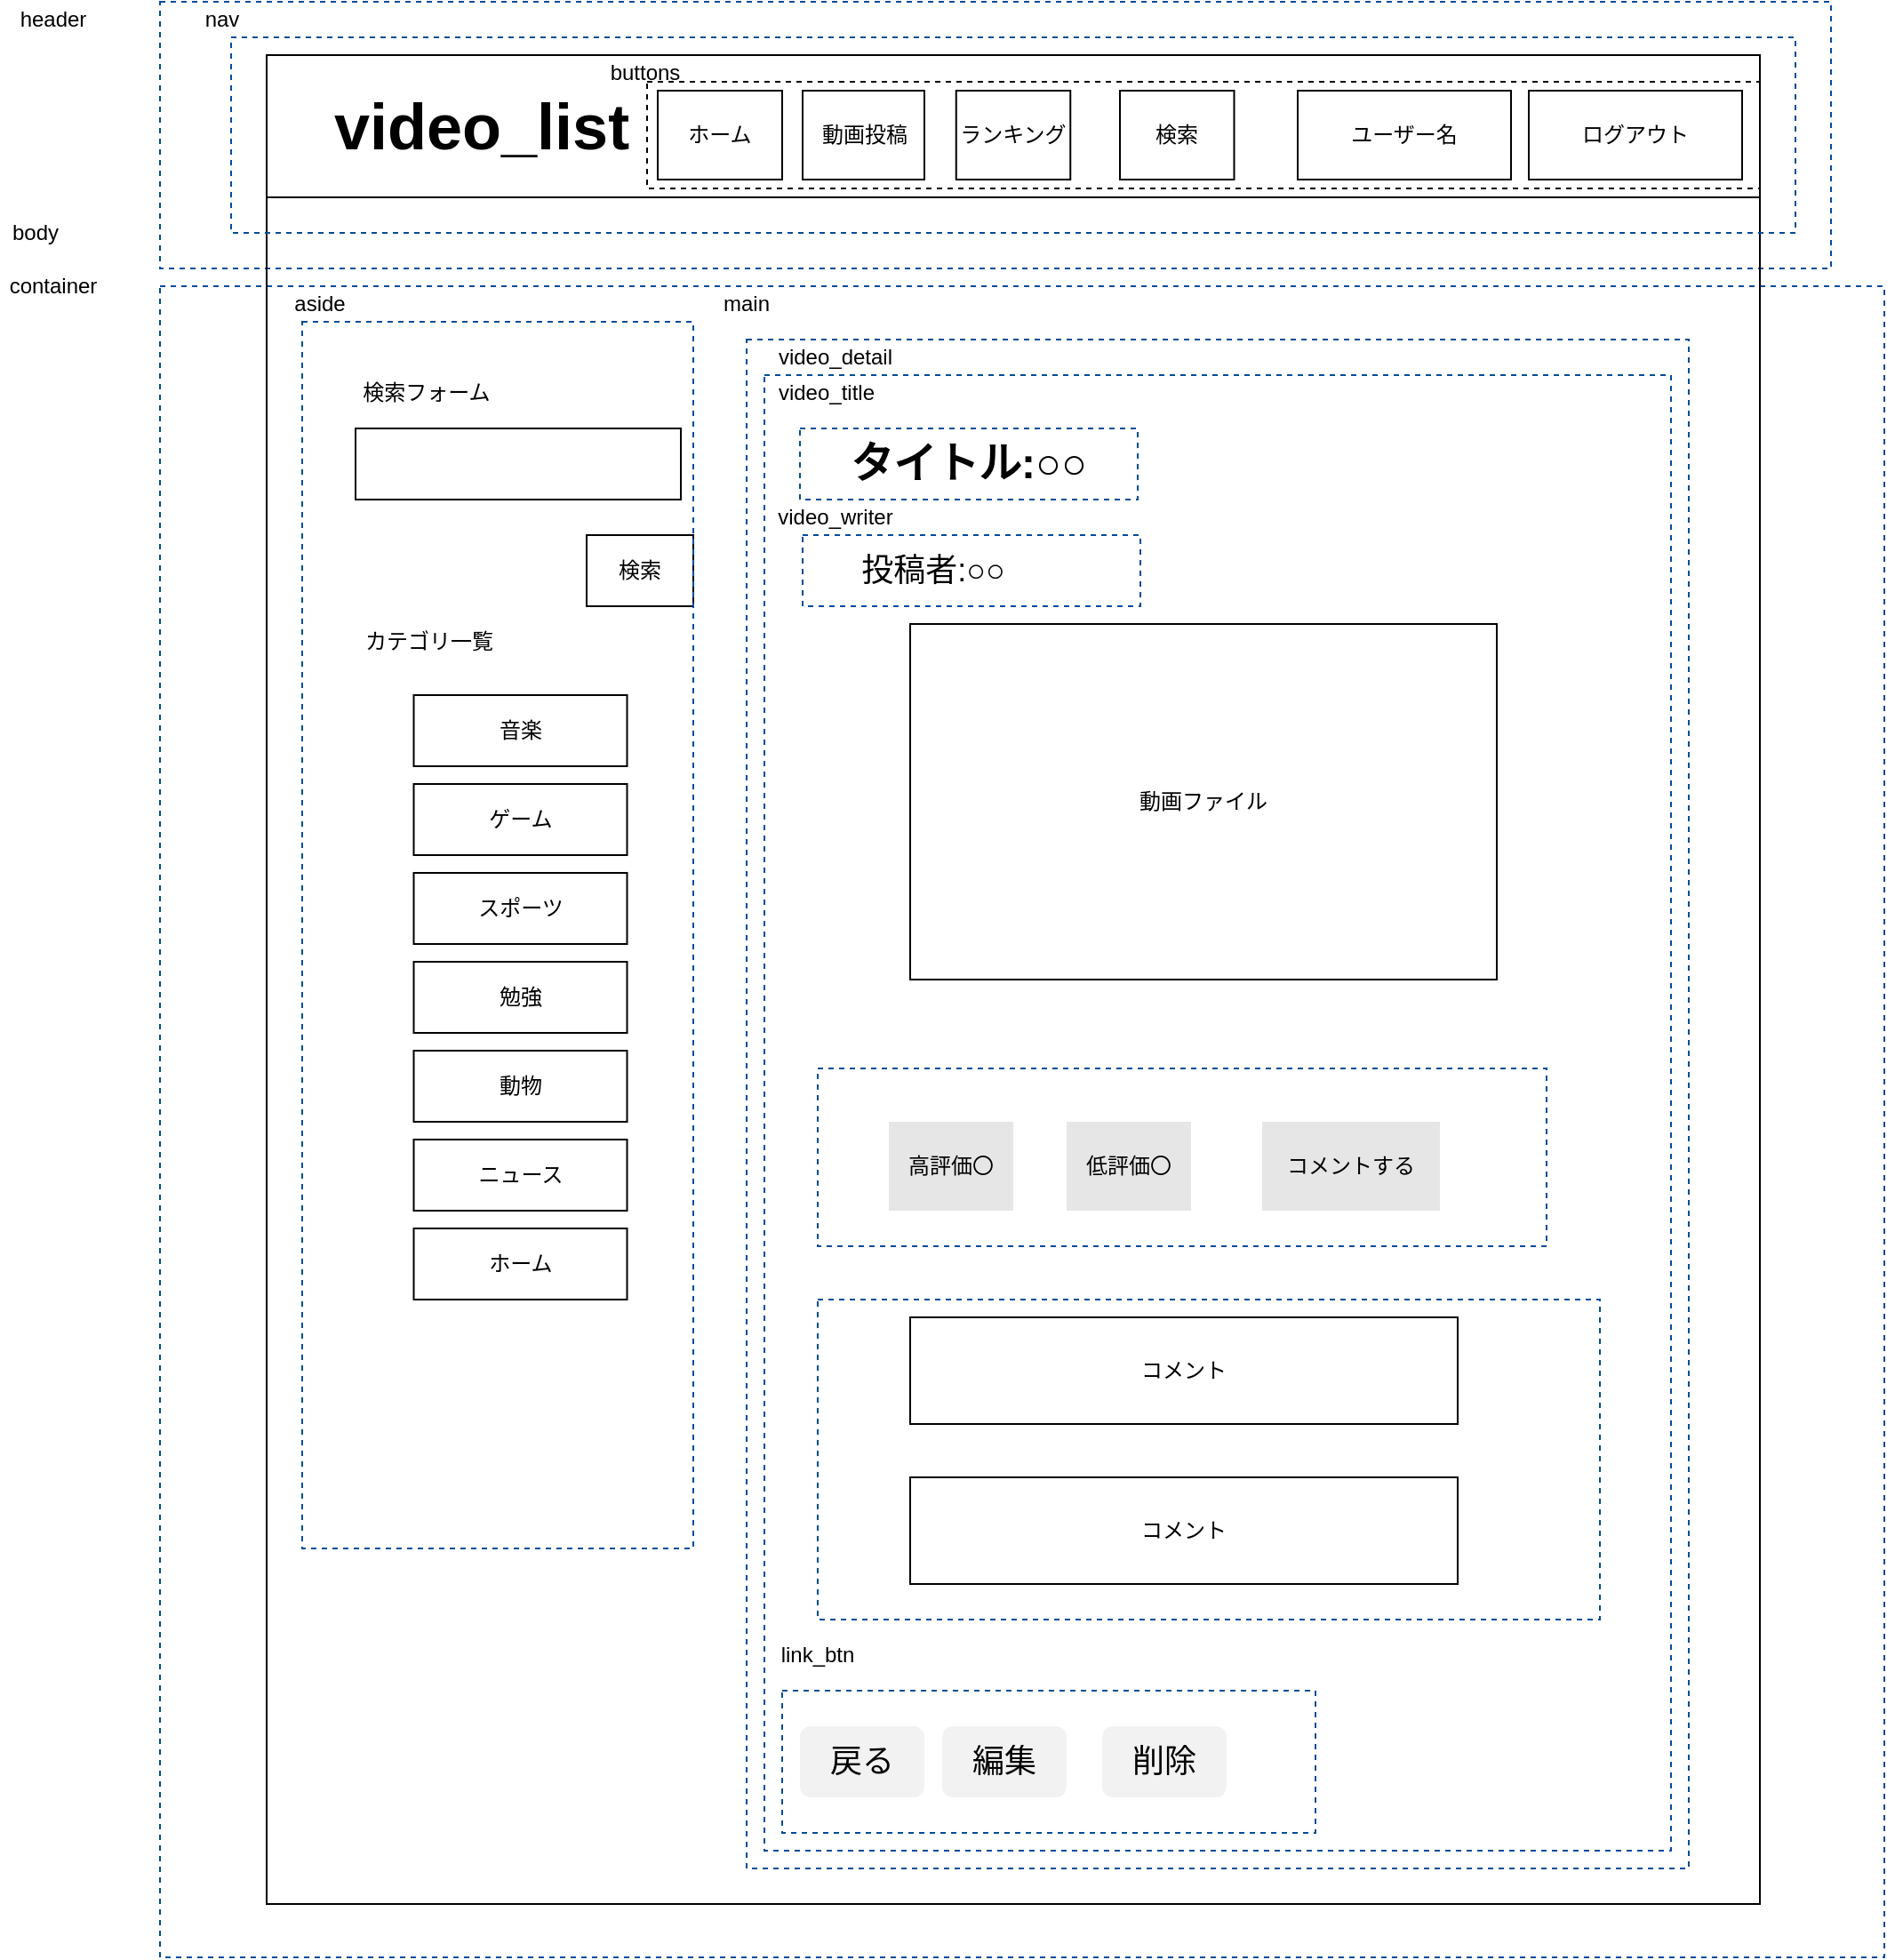 <mxfile version="14.6.13" type="device"><diagram id="qV4Y1ibvRHWzE1QoIarS" name="ページ1"><mxGraphModel dx="1086" dy="1795" grid="1" gridSize="10" guides="1" tooltips="1" connect="1" arrows="1" fold="1" page="1" pageScale="1" pageWidth="827" pageHeight="1169" math="0" shadow="0"><root><mxCell id="0"/><mxCell id="1" parent="0"/><mxCell id="VN8vqZqUbmi6a8fYSRfE-18" value="" style="rounded=0;whiteSpace=wrap;html=1;fillColor=none;dashed=1;strokeColor=#004C99;" parent="1" vertex="1"><mxGeometry x="501.5" y="-810" width="190" height="40" as="geometry"/></mxCell><mxCell id="VN8vqZqUbmi6a8fYSRfE-14" value="" style="rounded=0;whiteSpace=wrap;html=1;fillColor=none;dashed=1;strokeColor=#004C99;" parent="1" vertex="1"><mxGeometry x="480" y="-900" width="510" height="830" as="geometry"/></mxCell><mxCell id="VN8vqZqUbmi6a8fYSRfE-21" value="" style="rounded=0;whiteSpace=wrap;html=1;dashed=1;strokeColor=#004C99;fillColor=none;" parent="1" vertex="1"><mxGeometry x="510" y="-510" width="410" height="100" as="geometry"/></mxCell><mxCell id="41ih9-w9jSs7INL_MtGD-24" value="" style="rounded=0;whiteSpace=wrap;html=1;fillColor=none;dashed=1;strokeColor=#004C99;" parent="1" vertex="1"><mxGeometry x="140" y="-1110" width="940" height="150" as="geometry"/></mxCell><mxCell id="41ih9-w9jSs7INL_MtGD-37" value="" style="rounded=0;whiteSpace=wrap;html=1;dashed=1;strokeColor=#004C99;fillColor=none;" parent="1" vertex="1"><mxGeometry x="140" y="-950" width="970" height="940" as="geometry"/></mxCell><mxCell id="UcNmZPkEHvnRl0_18qgE-3" value="" style="rounded=0;whiteSpace=wrap;html=1;fillColor=none;" parent="1" vertex="1"><mxGeometry x="200" y="-1080" width="840" height="1040" as="geometry"/></mxCell><mxCell id="41ih9-w9jSs7INL_MtGD-1" value="&lt;font style=&quot;font-size: 36px&quot;&gt;&lt;b&gt;　video_list&lt;/b&gt;&lt;/font&gt;" style="rounded=0;whiteSpace=wrap;html=1;align=left;" parent="1" vertex="1"><mxGeometry x="200" y="-1080" width="840" height="80" as="geometry"/></mxCell><mxCell id="41ih9-w9jSs7INL_MtGD-2" value="ユーザー名" style="rounded=0;whiteSpace=wrap;html=1;" parent="1" vertex="1"><mxGeometry x="780" y="-1060" width="120" height="50" as="geometry"/></mxCell><mxCell id="41ih9-w9jSs7INL_MtGD-3" value="ログアウト" style="rounded=0;whiteSpace=wrap;html=1;" parent="1" vertex="1"><mxGeometry x="910" y="-1060" width="120" height="50" as="geometry"/></mxCell><mxCell id="41ih9-w9jSs7INL_MtGD-16" value="" style="rounded=0;whiteSpace=wrap;html=1;" parent="1" vertex="1"><mxGeometry x="250" y="-870" width="183" height="40" as="geometry"/></mxCell><mxCell id="41ih9-w9jSs7INL_MtGD-17" value="検索フォーム" style="text;html=1;strokeColor=none;fillColor=none;align=center;verticalAlign=middle;whiteSpace=wrap;rounded=0;" parent="1" vertex="1"><mxGeometry x="250" y="-900" width="80" height="20" as="geometry"/></mxCell><mxCell id="41ih9-w9jSs7INL_MtGD-19" value="検索" style="rounded=0;whiteSpace=wrap;html=1;" parent="1" vertex="1"><mxGeometry x="380" y="-810" width="60" height="40" as="geometry"/></mxCell><mxCell id="41ih9-w9jSs7INL_MtGD-28" value="" style="rounded=0;whiteSpace=wrap;html=1;fillColor=none;dashed=1;strokeColor=#004C99;" parent="1" vertex="1"><mxGeometry x="220" y="-930" width="220" height="690" as="geometry"/></mxCell><mxCell id="41ih9-w9jSs7INL_MtGD-30" value="main" style="text;html=1;strokeColor=none;fillColor=none;align=center;verticalAlign=middle;whiteSpace=wrap;rounded=0;dashed=1;" parent="1" vertex="1"><mxGeometry x="450" y="-950" width="40" height="20" as="geometry"/></mxCell><mxCell id="41ih9-w9jSs7INL_MtGD-31" value="aside" style="text;html=1;strokeColor=none;fillColor=none;align=center;verticalAlign=middle;whiteSpace=wrap;rounded=0;dashed=1;" parent="1" vertex="1"><mxGeometry x="210" y="-950" width="40" height="20" as="geometry"/></mxCell><mxCell id="41ih9-w9jSs7INL_MtGD-33" value="header" style="text;html=1;strokeColor=none;fillColor=none;align=center;verticalAlign=middle;whiteSpace=wrap;rounded=0;dashed=1;" parent="1" vertex="1"><mxGeometry x="60" y="-1110" width="40" height="20" as="geometry"/></mxCell><mxCell id="41ih9-w9jSs7INL_MtGD-38" value="body" style="text;html=1;strokeColor=none;fillColor=none;align=center;verticalAlign=middle;whiteSpace=wrap;rounded=0;dashed=1;" parent="1" vertex="1"><mxGeometry x="50" y="-990" width="40" height="20" as="geometry"/></mxCell><mxCell id="1c0NNwxKIvy2WAwoOnhW-1" value="ホーム" style="rounded=0;whiteSpace=wrap;html=1;" parent="1" vertex="1"><mxGeometry x="420" y="-1060" width="70" height="50" as="geometry"/></mxCell><mxCell id="1c0NNwxKIvy2WAwoOnhW-2" value="動画投稿" style="rounded=0;whiteSpace=wrap;html=1;" parent="1" vertex="1"><mxGeometry x="501.5" y="-1060" width="68.5" height="50" as="geometry"/></mxCell><mxCell id="1c0NNwxKIvy2WAwoOnhW-5" value="ランキング" style="rounded=0;whiteSpace=wrap;html=1;" parent="1" vertex="1"><mxGeometry x="587.88" y="-1060" width="64.25" height="50" as="geometry"/></mxCell><mxCell id="JnhSFOKj9GDTMDjTWT9U-1" value="検索" style="rounded=0;whiteSpace=wrap;html=1;" parent="1" vertex="1"><mxGeometry x="680" y="-1060" width="64.25" height="50" as="geometry"/></mxCell><mxCell id="JnhSFOKj9GDTMDjTWT9U-2" value="" style="rounded=0;whiteSpace=wrap;html=1;fillColor=none;dashed=1;strokeColor=#004C99;" parent="1" vertex="1"><mxGeometry x="180" y="-1090" width="880" height="110" as="geometry"/></mxCell><mxCell id="JnhSFOKj9GDTMDjTWT9U-5" value="nav" style="text;html=1;strokeColor=none;fillColor=none;align=center;verticalAlign=middle;whiteSpace=wrap;rounded=0;dashed=1;" parent="1" vertex="1"><mxGeometry x="90" y="-1110" width="170" height="20" as="geometry"/></mxCell><mxCell id="JnhSFOKj9GDTMDjTWT9U-6" value="" style="rounded=0;whiteSpace=wrap;html=1;dashed=1;strokeColor=#000000;fillColor=none;" parent="1" vertex="1"><mxGeometry x="414" y="-1065" width="626" height="60" as="geometry"/></mxCell><mxCell id="JnhSFOKj9GDTMDjTWT9U-8" value="buttons" style="text;html=1;strokeColor=none;fillColor=none;align=center;verticalAlign=middle;whiteSpace=wrap;rounded=0;dashed=1;" parent="1" vertex="1"><mxGeometry x="393" y="-1080" width="40" height="20" as="geometry"/></mxCell><mxCell id="JnhSFOKj9GDTMDjTWT9U-9" value="container" style="text;html=1;strokeColor=none;fillColor=none;align=center;verticalAlign=middle;whiteSpace=wrap;rounded=0;dashed=1;" parent="1" vertex="1"><mxGeometry x="60" y="-960" width="40" height="20" as="geometry"/></mxCell><mxCell id="sjgWXEr6CRuSXB0uK5Ae-4" value="" style="rounded=0;whiteSpace=wrap;html=1;fillColor=none;dashed=1;strokeColor=#004C99;" parent="1" vertex="1"><mxGeometry x="470" y="-920" width="530" height="860" as="geometry"/></mxCell><mxCell id="sjgWXEr6CRuSXB0uK5Ae-14" value="&lt;font style=&quot;font-size: 18px&quot;&gt;戻る&lt;/font&gt;" style="text;html=1;align=center;verticalAlign=middle;whiteSpace=wrap;rounded=1;fillColor=#F2F2F2;" parent="1" vertex="1"><mxGeometry x="500" y="-140" width="70" height="40" as="geometry"/></mxCell><mxCell id="VN8vqZqUbmi6a8fYSRfE-1" value="&lt;font style=&quot;font-size: 18px&quot;&gt;編集&lt;/font&gt;" style="text;html=1;align=center;verticalAlign=middle;whiteSpace=wrap;rounded=1;fillColor=#F2F2F2;" parent="1" vertex="1"><mxGeometry x="580" y="-140" width="70" height="40" as="geometry"/></mxCell><mxCell id="VN8vqZqUbmi6a8fYSRfE-2" value="&lt;font style=&quot;font-size: 18px&quot;&gt;削除&lt;/font&gt;" style="text;html=1;align=center;verticalAlign=middle;whiteSpace=wrap;rounded=1;fillColor=#F2F2F2;" parent="1" vertex="1"><mxGeometry x="670" y="-140" width="70" height="40" as="geometry"/></mxCell><mxCell id="VN8vqZqUbmi6a8fYSRfE-3" value="&lt;span style=&quot;font-size: 24px&quot;&gt;&lt;b&gt;タイトル:○○&lt;/b&gt;&lt;/span&gt;" style="text;html=1;strokeColor=none;fillColor=none;align=center;verticalAlign=middle;whiteSpace=wrap;rounded=0;" parent="1" vertex="1"><mxGeometry x="480" y="-870" width="230" height="40" as="geometry"/></mxCell><mxCell id="VN8vqZqUbmi6a8fYSRfE-4" value="&lt;font style=&quot;font-size: 18px&quot;&gt;投稿者:○○&lt;/font&gt;" style="text;html=1;strokeColor=none;fillColor=none;align=center;verticalAlign=middle;whiteSpace=wrap;rounded=0;" parent="1" vertex="1"><mxGeometry x="460" y="-810" width="230" height="40" as="geometry"/></mxCell><mxCell id="VN8vqZqUbmi6a8fYSRfE-5" value="動画ファイル" style="text;html=1;fillColor=none;align=center;verticalAlign=middle;whiteSpace=wrap;rounded=0;strokeColor=#000000;" parent="1" vertex="1"><mxGeometry x="562" y="-760" width="330" height="200" as="geometry"/></mxCell><mxCell id="VN8vqZqUbmi6a8fYSRfE-7" value="高評価〇" style="text;html=1;strokeColor=none;align=center;verticalAlign=middle;whiteSpace=wrap;rounded=0;fillColor=#E6E6E6;" parent="1" vertex="1"><mxGeometry x="550" y="-480" width="70" height="50" as="geometry"/></mxCell><mxCell id="VN8vqZqUbmi6a8fYSRfE-10" value="低評価〇" style="text;html=1;strokeColor=none;align=center;verticalAlign=middle;whiteSpace=wrap;rounded=0;fillColor=#E6E6E6;" parent="1" vertex="1"><mxGeometry x="650" y="-480" width="70" height="50" as="geometry"/></mxCell><mxCell id="VN8vqZqUbmi6a8fYSRfE-11" value="コメントする" style="text;html=1;strokeColor=none;align=center;verticalAlign=middle;whiteSpace=wrap;rounded=0;fillColor=#E6E6E6;" parent="1" vertex="1"><mxGeometry x="760" y="-480" width="100" height="50" as="geometry"/></mxCell><mxCell id="VN8vqZqUbmi6a8fYSRfE-12" value="コメント" style="rounded=0;whiteSpace=wrap;html=1;strokeColor=#000000;fillColor=none;" parent="1" vertex="1"><mxGeometry x="562" y="-370" width="308" height="60" as="geometry"/></mxCell><mxCell id="VN8vqZqUbmi6a8fYSRfE-13" value="コメント" style="rounded=0;whiteSpace=wrap;html=1;strokeColor=#000000;fillColor=none;" parent="1" vertex="1"><mxGeometry x="562" y="-280" width="308" height="60" as="geometry"/></mxCell><mxCell id="VN8vqZqUbmi6a8fYSRfE-16" value="video_detail" style="text;html=1;strokeColor=none;fillColor=none;align=center;verticalAlign=middle;whiteSpace=wrap;rounded=0;" parent="1" vertex="1"><mxGeometry x="460" y="-920" width="120" height="20" as="geometry"/></mxCell><mxCell id="VN8vqZqUbmi6a8fYSRfE-17" value="" style="rounded=0;whiteSpace=wrap;html=1;fillColor=none;dashed=1;strokeColor=#004C99;" parent="1" vertex="1"><mxGeometry x="500" y="-870" width="190" height="40" as="geometry"/></mxCell><mxCell id="VN8vqZqUbmi6a8fYSRfE-19" value="video_title" style="text;html=1;strokeColor=none;fillColor=none;align=center;verticalAlign=middle;whiteSpace=wrap;rounded=0;dashed=1;" parent="1" vertex="1"><mxGeometry x="480" y="-900" width="70" height="20" as="geometry"/></mxCell><mxCell id="VN8vqZqUbmi6a8fYSRfE-20" value="video_writer" style="text;html=1;strokeColor=none;fillColor=none;align=center;verticalAlign=middle;whiteSpace=wrap;rounded=0;dashed=1;" parent="1" vertex="1"><mxGeometry x="485" y="-830" width="70" height="20" as="geometry"/></mxCell><mxCell id="p_QPO1DAkJf-P66N-9Gg-1" value="" style="rounded=0;whiteSpace=wrap;html=1;dashed=1;strokeColor=#004C99;fillColor=none;" parent="1" vertex="1"><mxGeometry x="490" y="-160" width="300" height="80" as="geometry"/></mxCell><mxCell id="p_QPO1DAkJf-P66N-9Gg-2" value="link_btn" style="text;html=1;strokeColor=none;fillColor=none;align=center;verticalAlign=middle;whiteSpace=wrap;rounded=0;dashed=1;" parent="1" vertex="1"><mxGeometry x="490" y="-190" width="40" height="20" as="geometry"/></mxCell><mxCell id="Wt6rf8rWogeGjYX4DC1H-1" value="" style="rounded=0;whiteSpace=wrap;html=1;dashed=1;strokeColor=#004C99;fillColor=none;" parent="1" vertex="1"><mxGeometry x="510" y="-380" width="440" height="180" as="geometry"/></mxCell><mxCell id="_iiTSe18w71VI2DggkZJ-1" value="音楽" style="rounded=0;whiteSpace=wrap;html=1;" vertex="1" parent="1"><mxGeometry x="282.75" y="-720" width="120" height="40" as="geometry"/></mxCell><mxCell id="_iiTSe18w71VI2DggkZJ-2" value="ホーム" style="rounded=0;whiteSpace=wrap;html=1;" vertex="1" parent="1"><mxGeometry x="282.75" y="-420" width="120" height="40" as="geometry"/></mxCell><mxCell id="_iiTSe18w71VI2DggkZJ-3" value="動物" style="rounded=0;whiteSpace=wrap;html=1;" vertex="1" parent="1"><mxGeometry x="282.75" y="-520" width="120" height="40" as="geometry"/></mxCell><mxCell id="_iiTSe18w71VI2DggkZJ-4" value="ゲーム" style="rounded=0;whiteSpace=wrap;html=1;" vertex="1" parent="1"><mxGeometry x="282.75" y="-670" width="120" height="40" as="geometry"/></mxCell><mxCell id="_iiTSe18w71VI2DggkZJ-5" value="スポーツ" style="rounded=0;whiteSpace=wrap;html=1;" vertex="1" parent="1"><mxGeometry x="282.75" y="-620" width="120" height="40" as="geometry"/></mxCell><mxCell id="_iiTSe18w71VI2DggkZJ-6" value="勉強" style="rounded=0;whiteSpace=wrap;html=1;" vertex="1" parent="1"><mxGeometry x="282.75" y="-570" width="120" height="40" as="geometry"/></mxCell><mxCell id="_iiTSe18w71VI2DggkZJ-7" value="カテゴリ一覧" style="text;html=1;strokeColor=none;fillColor=none;align=center;verticalAlign=middle;whiteSpace=wrap;rounded=0;" vertex="1" parent="1"><mxGeometry x="250" y="-760" width="82.75" height="20" as="geometry"/></mxCell><mxCell id="_iiTSe18w71VI2DggkZJ-8" value="ニュース" style="rounded=0;whiteSpace=wrap;html=1;" vertex="1" parent="1"><mxGeometry x="282.75" y="-470" width="120" height="40" as="geometry"/></mxCell></root></mxGraphModel></diagram></mxfile>